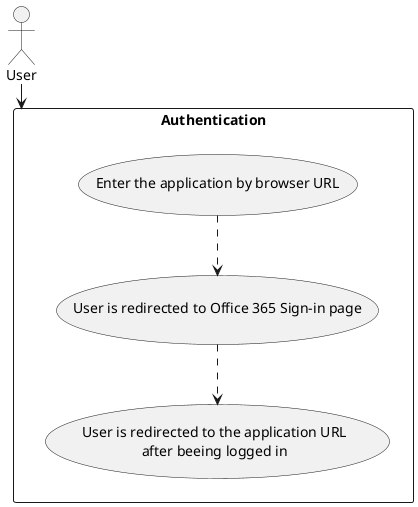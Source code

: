 @startuml Auth
actor "User" as User

rectangle Authentication {
  usecase "Enter the application by browser URL" as step1
  usecase "User is redirected to Office 365 Sign-in page" as step2
  usecase "User is redirected to the application URL\nafter beeing logged in" as step3
}

step1 .d.> step2
step2 .d.> step3
User -d-> Authentication
@enduml
